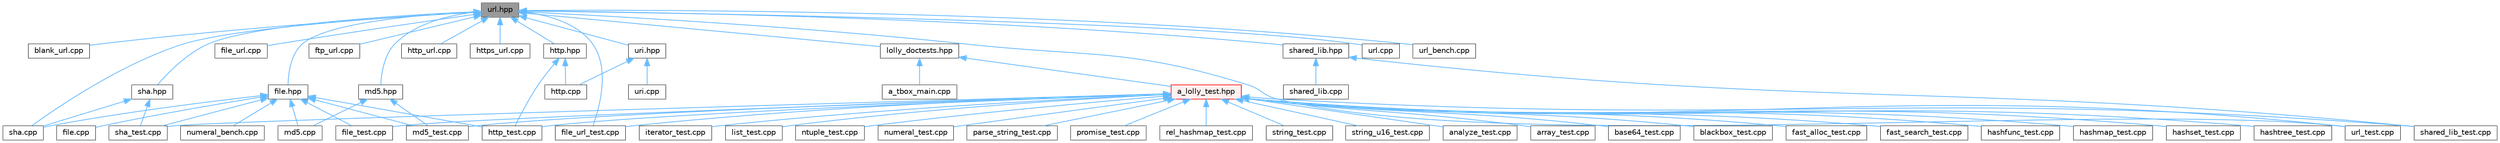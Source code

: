 digraph "url.hpp"
{
 // LATEX_PDF_SIZE
  bgcolor="transparent";
  edge [fontname=Helvetica,fontsize=10,labelfontname=Helvetica,labelfontsize=10];
  node [fontname=Helvetica,fontsize=10,shape=box,height=0.2,width=0.4];
  Node1 [id="Node000001",label="url.hpp",height=0.2,width=0.4,color="gray40", fillcolor="grey60", style="filled", fontcolor="black",tooltip=" "];
  Node1 -> Node2 [id="edge1_Node000001_Node000002",dir="back",color="steelblue1",style="solid",tooltip=" "];
  Node2 [id="Node000002",label="blank_url.cpp",height=0.2,width=0.4,color="grey40", fillcolor="white", style="filled",URL="$blank__url_8cpp.html",tooltip=" "];
  Node1 -> Node3 [id="edge2_Node000001_Node000003",dir="back",color="steelblue1",style="solid",tooltip=" "];
  Node3 [id="Node000003",label="file.hpp",height=0.2,width=0.4,color="grey40", fillcolor="white", style="filled",URL="$file_8hpp.html",tooltip=" "];
  Node3 -> Node4 [id="edge3_Node000003_Node000004",dir="back",color="steelblue1",style="solid",tooltip=" "];
  Node4 [id="Node000004",label="file.cpp",height=0.2,width=0.4,color="grey40", fillcolor="white", style="filled",URL="$file_8cpp.html",tooltip=" "];
  Node3 -> Node5 [id="edge4_Node000003_Node000005",dir="back",color="steelblue1",style="solid",tooltip=" "];
  Node5 [id="Node000005",label="file_test.cpp",height=0.2,width=0.4,color="grey40", fillcolor="white", style="filled",URL="$file__test_8cpp.html",tooltip=" "];
  Node3 -> Node6 [id="edge5_Node000003_Node000006",dir="back",color="steelblue1",style="solid",tooltip=" "];
  Node6 [id="Node000006",label="http_test.cpp",height=0.2,width=0.4,color="grey40", fillcolor="white", style="filled",URL="$http__test_8cpp.html",tooltip=" "];
  Node3 -> Node7 [id="edge6_Node000003_Node000007",dir="back",color="steelblue1",style="solid",tooltip=" "];
  Node7 [id="Node000007",label="md5.cpp",height=0.2,width=0.4,color="grey40", fillcolor="white", style="filled",URL="$md5_8cpp.html",tooltip=" "];
  Node3 -> Node8 [id="edge7_Node000003_Node000008",dir="back",color="steelblue1",style="solid",tooltip=" "];
  Node8 [id="Node000008",label="md5_test.cpp",height=0.2,width=0.4,color="grey40", fillcolor="white", style="filled",URL="$md5__test_8cpp.html",tooltip=" "];
  Node3 -> Node9 [id="edge8_Node000003_Node000009",dir="back",color="steelblue1",style="solid",tooltip=" "];
  Node9 [id="Node000009",label="numeral_bench.cpp",height=0.2,width=0.4,color="grey40", fillcolor="white", style="filled",URL="$numeral__bench_8cpp.html",tooltip=" "];
  Node3 -> Node10 [id="edge9_Node000003_Node000010",dir="back",color="steelblue1",style="solid",tooltip=" "];
  Node10 [id="Node000010",label="sha.cpp",height=0.2,width=0.4,color="grey40", fillcolor="white", style="filled",URL="$sha_8cpp.html",tooltip=" "];
  Node3 -> Node11 [id="edge10_Node000003_Node000011",dir="back",color="steelblue1",style="solid",tooltip=" "];
  Node11 [id="Node000011",label="sha_test.cpp",height=0.2,width=0.4,color="grey40", fillcolor="white", style="filled",URL="$sha__test_8cpp.html",tooltip=" "];
  Node1 -> Node12 [id="edge11_Node000001_Node000012",dir="back",color="steelblue1",style="solid",tooltip=" "];
  Node12 [id="Node000012",label="file_url.cpp",height=0.2,width=0.4,color="grey40", fillcolor="white", style="filled",URL="$file__url_8cpp.html",tooltip=" "];
  Node1 -> Node13 [id="edge12_Node000001_Node000013",dir="back",color="steelblue1",style="solid",tooltip=" "];
  Node13 [id="Node000013",label="file_url_test.cpp",height=0.2,width=0.4,color="grey40", fillcolor="white", style="filled",URL="$file__url__test_8cpp.html",tooltip=" "];
  Node1 -> Node14 [id="edge13_Node000001_Node000014",dir="back",color="steelblue1",style="solid",tooltip=" "];
  Node14 [id="Node000014",label="ftp_url.cpp",height=0.2,width=0.4,color="grey40", fillcolor="white", style="filled",URL="$ftp__url_8cpp.html",tooltip=" "];
  Node1 -> Node15 [id="edge14_Node000001_Node000015",dir="back",color="steelblue1",style="solid",tooltip=" "];
  Node15 [id="Node000015",label="http.hpp",height=0.2,width=0.4,color="grey40", fillcolor="white", style="filled",URL="$http_8hpp.html",tooltip=" "];
  Node15 -> Node16 [id="edge15_Node000015_Node000016",dir="back",color="steelblue1",style="solid",tooltip=" "];
  Node16 [id="Node000016",label="http.cpp",height=0.2,width=0.4,color="grey40", fillcolor="white", style="filled",URL="$http_8cpp.html",tooltip=" "];
  Node15 -> Node6 [id="edge16_Node000015_Node000006",dir="back",color="steelblue1",style="solid",tooltip=" "];
  Node1 -> Node17 [id="edge17_Node000001_Node000017",dir="back",color="steelblue1",style="solid",tooltip=" "];
  Node17 [id="Node000017",label="http_url.cpp",height=0.2,width=0.4,color="grey40", fillcolor="white", style="filled",URL="$http__url_8cpp.html",tooltip=" "];
  Node1 -> Node18 [id="edge18_Node000001_Node000018",dir="back",color="steelblue1",style="solid",tooltip=" "];
  Node18 [id="Node000018",label="https_url.cpp",height=0.2,width=0.4,color="grey40", fillcolor="white", style="filled",URL="$https__url_8cpp.html",tooltip=" "];
  Node1 -> Node19 [id="edge19_Node000001_Node000019",dir="back",color="steelblue1",style="solid",tooltip=" "];
  Node19 [id="Node000019",label="lolly_doctests.hpp",height=0.2,width=0.4,color="grey40", fillcolor="white", style="filled",URL="$lolly__doctests_8hpp.html",tooltip=" "];
  Node19 -> Node20 [id="edge20_Node000019_Node000020",dir="back",color="steelblue1",style="solid",tooltip=" "];
  Node20 [id="Node000020",label="a_lolly_test.hpp",height=0.2,width=0.4,color="red", fillcolor="#FFF0F0", style="filled",URL="$a__lolly__test_8hpp.html",tooltip=" "];
  Node20 -> Node21 [id="edge21_Node000020_Node000021",dir="back",color="steelblue1",style="solid",tooltip=" "];
  Node21 [id="Node000021",label="analyze_test.cpp",height=0.2,width=0.4,color="grey40", fillcolor="white", style="filled",URL="$analyze__test_8cpp.html",tooltip=" "];
  Node20 -> Node22 [id="edge22_Node000020_Node000022",dir="back",color="steelblue1",style="solid",tooltip=" "];
  Node22 [id="Node000022",label="array_test.cpp",height=0.2,width=0.4,color="grey40", fillcolor="white", style="filled",URL="$array__test_8cpp.html",tooltip=" "];
  Node20 -> Node23 [id="edge23_Node000020_Node000023",dir="back",color="steelblue1",style="solid",tooltip=" "];
  Node23 [id="Node000023",label="base64_test.cpp",height=0.2,width=0.4,color="grey40", fillcolor="white", style="filled",URL="$base64__test_8cpp.html",tooltip=" "];
  Node20 -> Node24 [id="edge24_Node000020_Node000024",dir="back",color="steelblue1",style="solid",tooltip=" "];
  Node24 [id="Node000024",label="blackbox_test.cpp",height=0.2,width=0.4,color="grey40", fillcolor="white", style="filled",URL="$blackbox__test_8cpp.html",tooltip=" "];
  Node20 -> Node25 [id="edge25_Node000020_Node000025",dir="back",color="steelblue1",style="solid",tooltip=" "];
  Node25 [id="Node000025",label="fast_alloc_test.cpp",height=0.2,width=0.4,color="grey40", fillcolor="white", style="filled",URL="$fast__alloc__test_8cpp.html",tooltip=" "];
  Node20 -> Node26 [id="edge26_Node000020_Node000026",dir="back",color="steelblue1",style="solid",tooltip=" "];
  Node26 [id="Node000026",label="fast_search_test.cpp",height=0.2,width=0.4,color="grey40", fillcolor="white", style="filled",URL="$fast__search__test_8cpp.html",tooltip=" "];
  Node20 -> Node5 [id="edge27_Node000020_Node000005",dir="back",color="steelblue1",style="solid",tooltip=" "];
  Node20 -> Node13 [id="edge28_Node000020_Node000013",dir="back",color="steelblue1",style="solid",tooltip=" "];
  Node20 -> Node27 [id="edge29_Node000020_Node000027",dir="back",color="steelblue1",style="solid",tooltip=" "];
  Node27 [id="Node000027",label="hashfunc_test.cpp",height=0.2,width=0.4,color="grey40", fillcolor="white", style="filled",URL="$hashfunc__test_8cpp.html",tooltip=" "];
  Node20 -> Node28 [id="edge30_Node000020_Node000028",dir="back",color="steelblue1",style="solid",tooltip=" "];
  Node28 [id="Node000028",label="hashmap_test.cpp",height=0.2,width=0.4,color="grey40", fillcolor="white", style="filled",URL="$hashmap__test_8cpp.html",tooltip=" "];
  Node20 -> Node29 [id="edge31_Node000020_Node000029",dir="back",color="steelblue1",style="solid",tooltip=" "];
  Node29 [id="Node000029",label="hashset_test.cpp",height=0.2,width=0.4,color="grey40", fillcolor="white", style="filled",URL="$hashset__test_8cpp.html",tooltip=" "];
  Node20 -> Node30 [id="edge32_Node000020_Node000030",dir="back",color="steelblue1",style="solid",tooltip=" "];
  Node30 [id="Node000030",label="hashtree_test.cpp",height=0.2,width=0.4,color="grey40", fillcolor="white", style="filled",URL="$hashtree__test_8cpp.html",tooltip=" "];
  Node20 -> Node6 [id="edge33_Node000020_Node000006",dir="back",color="steelblue1",style="solid",tooltip=" "];
  Node20 -> Node31 [id="edge34_Node000020_Node000031",dir="back",color="steelblue1",style="solid",tooltip=" "];
  Node31 [id="Node000031",label="iterator_test.cpp",height=0.2,width=0.4,color="grey40", fillcolor="white", style="filled",URL="$iterator__test_8cpp.html",tooltip=" "];
  Node20 -> Node32 [id="edge35_Node000020_Node000032",dir="back",color="steelblue1",style="solid",tooltip=" "];
  Node32 [id="Node000032",label="list_test.cpp",height=0.2,width=0.4,color="grey40", fillcolor="white", style="filled",URL="$list__test_8cpp.html",tooltip=" "];
  Node20 -> Node8 [id="edge36_Node000020_Node000008",dir="back",color="steelblue1",style="solid",tooltip=" "];
  Node20 -> Node33 [id="edge37_Node000020_Node000033",dir="back",color="steelblue1",style="solid",tooltip=" "];
  Node33 [id="Node000033",label="ntuple_test.cpp",height=0.2,width=0.4,color="grey40", fillcolor="white", style="filled",URL="$ntuple__test_8cpp.html",tooltip=" "];
  Node20 -> Node34 [id="edge38_Node000020_Node000034",dir="back",color="steelblue1",style="solid",tooltip=" "];
  Node34 [id="Node000034",label="numeral_test.cpp",height=0.2,width=0.4,color="grey40", fillcolor="white", style="filled",URL="$numeral__test_8cpp.html",tooltip=" "];
  Node20 -> Node35 [id="edge39_Node000020_Node000035",dir="back",color="steelblue1",style="solid",tooltip=" "];
  Node35 [id="Node000035",label="parse_string_test.cpp",height=0.2,width=0.4,color="grey40", fillcolor="white", style="filled",URL="$parse__string__test_8cpp.html",tooltip=" "];
  Node20 -> Node36 [id="edge40_Node000020_Node000036",dir="back",color="steelblue1",style="solid",tooltip=" "];
  Node36 [id="Node000036",label="promise_test.cpp",height=0.2,width=0.4,color="grey40", fillcolor="white", style="filled",URL="$promise__test_8cpp.html",tooltip=" "];
  Node20 -> Node37 [id="edge41_Node000020_Node000037",dir="back",color="steelblue1",style="solid",tooltip=" "];
  Node37 [id="Node000037",label="rel_hashmap_test.cpp",height=0.2,width=0.4,color="grey40", fillcolor="white", style="filled",URL="$rel__hashmap__test_8cpp.html",tooltip=" "];
  Node20 -> Node11 [id="edge42_Node000020_Node000011",dir="back",color="steelblue1",style="solid",tooltip=" "];
  Node20 -> Node38 [id="edge43_Node000020_Node000038",dir="back",color="steelblue1",style="solid",tooltip=" "];
  Node38 [id="Node000038",label="shared_lib_test.cpp",height=0.2,width=0.4,color="grey40", fillcolor="white", style="filled",URL="$shared__lib__test_8cpp.html",tooltip=" "];
  Node20 -> Node39 [id="edge44_Node000020_Node000039",dir="back",color="steelblue1",style="solid",tooltip=" "];
  Node39 [id="Node000039",label="string_test.cpp",height=0.2,width=0.4,color="grey40", fillcolor="white", style="filled",URL="$string__test_8cpp.html",tooltip=" "];
  Node20 -> Node40 [id="edge45_Node000020_Node000040",dir="back",color="steelblue1",style="solid",tooltip=" "];
  Node40 [id="Node000040",label="string_u16_test.cpp",height=0.2,width=0.4,color="grey40", fillcolor="white", style="filled",URL="$string__u16__test_8cpp.html",tooltip=" "];
  Node20 -> Node47 [id="edge46_Node000020_Node000047",dir="back",color="steelblue1",style="solid",tooltip=" "];
  Node47 [id="Node000047",label="url_test.cpp",height=0.2,width=0.4,color="grey40", fillcolor="white", style="filled",URL="$url__test_8cpp.html",tooltip=" "];
  Node19 -> Node48 [id="edge47_Node000019_Node000048",dir="back",color="steelblue1",style="solid",tooltip=" "];
  Node48 [id="Node000048",label="a_tbox_main.cpp",height=0.2,width=0.4,color="grey40", fillcolor="white", style="filled",URL="$a__tbox__main_8cpp.html",tooltip=" "];
  Node1 -> Node49 [id="edge48_Node000001_Node000049",dir="back",color="steelblue1",style="solid",tooltip=" "];
  Node49 [id="Node000049",label="md5.hpp",height=0.2,width=0.4,color="grey40", fillcolor="white", style="filled",URL="$md5_8hpp.html",tooltip=" "];
  Node49 -> Node7 [id="edge49_Node000049_Node000007",dir="back",color="steelblue1",style="solid",tooltip=" "];
  Node49 -> Node8 [id="edge50_Node000049_Node000008",dir="back",color="steelblue1",style="solid",tooltip=" "];
  Node1 -> Node10 [id="edge51_Node000001_Node000010",dir="back",color="steelblue1",style="solid",tooltip=" "];
  Node1 -> Node50 [id="edge52_Node000001_Node000050",dir="back",color="steelblue1",style="solid",tooltip=" "];
  Node50 [id="Node000050",label="sha.hpp",height=0.2,width=0.4,color="grey40", fillcolor="white", style="filled",URL="$sha_8hpp.html",tooltip=" "];
  Node50 -> Node10 [id="edge53_Node000050_Node000010",dir="back",color="steelblue1",style="solid",tooltip=" "];
  Node50 -> Node11 [id="edge54_Node000050_Node000011",dir="back",color="steelblue1",style="solid",tooltip=" "];
  Node1 -> Node51 [id="edge55_Node000001_Node000051",dir="back",color="steelblue1",style="solid",tooltip=" "];
  Node51 [id="Node000051",label="shared_lib.hpp",height=0.2,width=0.4,color="grey40", fillcolor="white", style="filled",URL="$shared__lib_8hpp.html",tooltip=" "];
  Node51 -> Node52 [id="edge56_Node000051_Node000052",dir="back",color="steelblue1",style="solid",tooltip=" "];
  Node52 [id="Node000052",label="shared_lib.cpp",height=0.2,width=0.4,color="grey40", fillcolor="white", style="filled",URL="$shared__lib_8cpp.html",tooltip=" "];
  Node51 -> Node38 [id="edge57_Node000051_Node000038",dir="back",color="steelblue1",style="solid",tooltip=" "];
  Node1 -> Node53 [id="edge58_Node000001_Node000053",dir="back",color="steelblue1",style="solid",tooltip=" "];
  Node53 [id="Node000053",label="uri.hpp",height=0.2,width=0.4,color="grey40", fillcolor="white", style="filled",URL="$uri_8hpp.html",tooltip=" "];
  Node53 -> Node16 [id="edge59_Node000053_Node000016",dir="back",color="steelblue1",style="solid",tooltip=" "];
  Node53 -> Node54 [id="edge60_Node000053_Node000054",dir="back",color="steelblue1",style="solid",tooltip=" "];
  Node54 [id="Node000054",label="uri.cpp",height=0.2,width=0.4,color="grey40", fillcolor="white", style="filled",URL="$uri_8cpp.html",tooltip=" "];
  Node1 -> Node55 [id="edge61_Node000001_Node000055",dir="back",color="steelblue1",style="solid",tooltip=" "];
  Node55 [id="Node000055",label="url.cpp",height=0.2,width=0.4,color="grey40", fillcolor="white", style="filled",URL="$url_8cpp.html",tooltip=" "];
  Node1 -> Node56 [id="edge62_Node000001_Node000056",dir="back",color="steelblue1",style="solid",tooltip=" "];
  Node56 [id="Node000056",label="url_bench.cpp",height=0.2,width=0.4,color="grey40", fillcolor="white", style="filled",URL="$url__bench_8cpp.html",tooltip=" "];
  Node1 -> Node47 [id="edge63_Node000001_Node000047",dir="back",color="steelblue1",style="solid",tooltip=" "];
}
